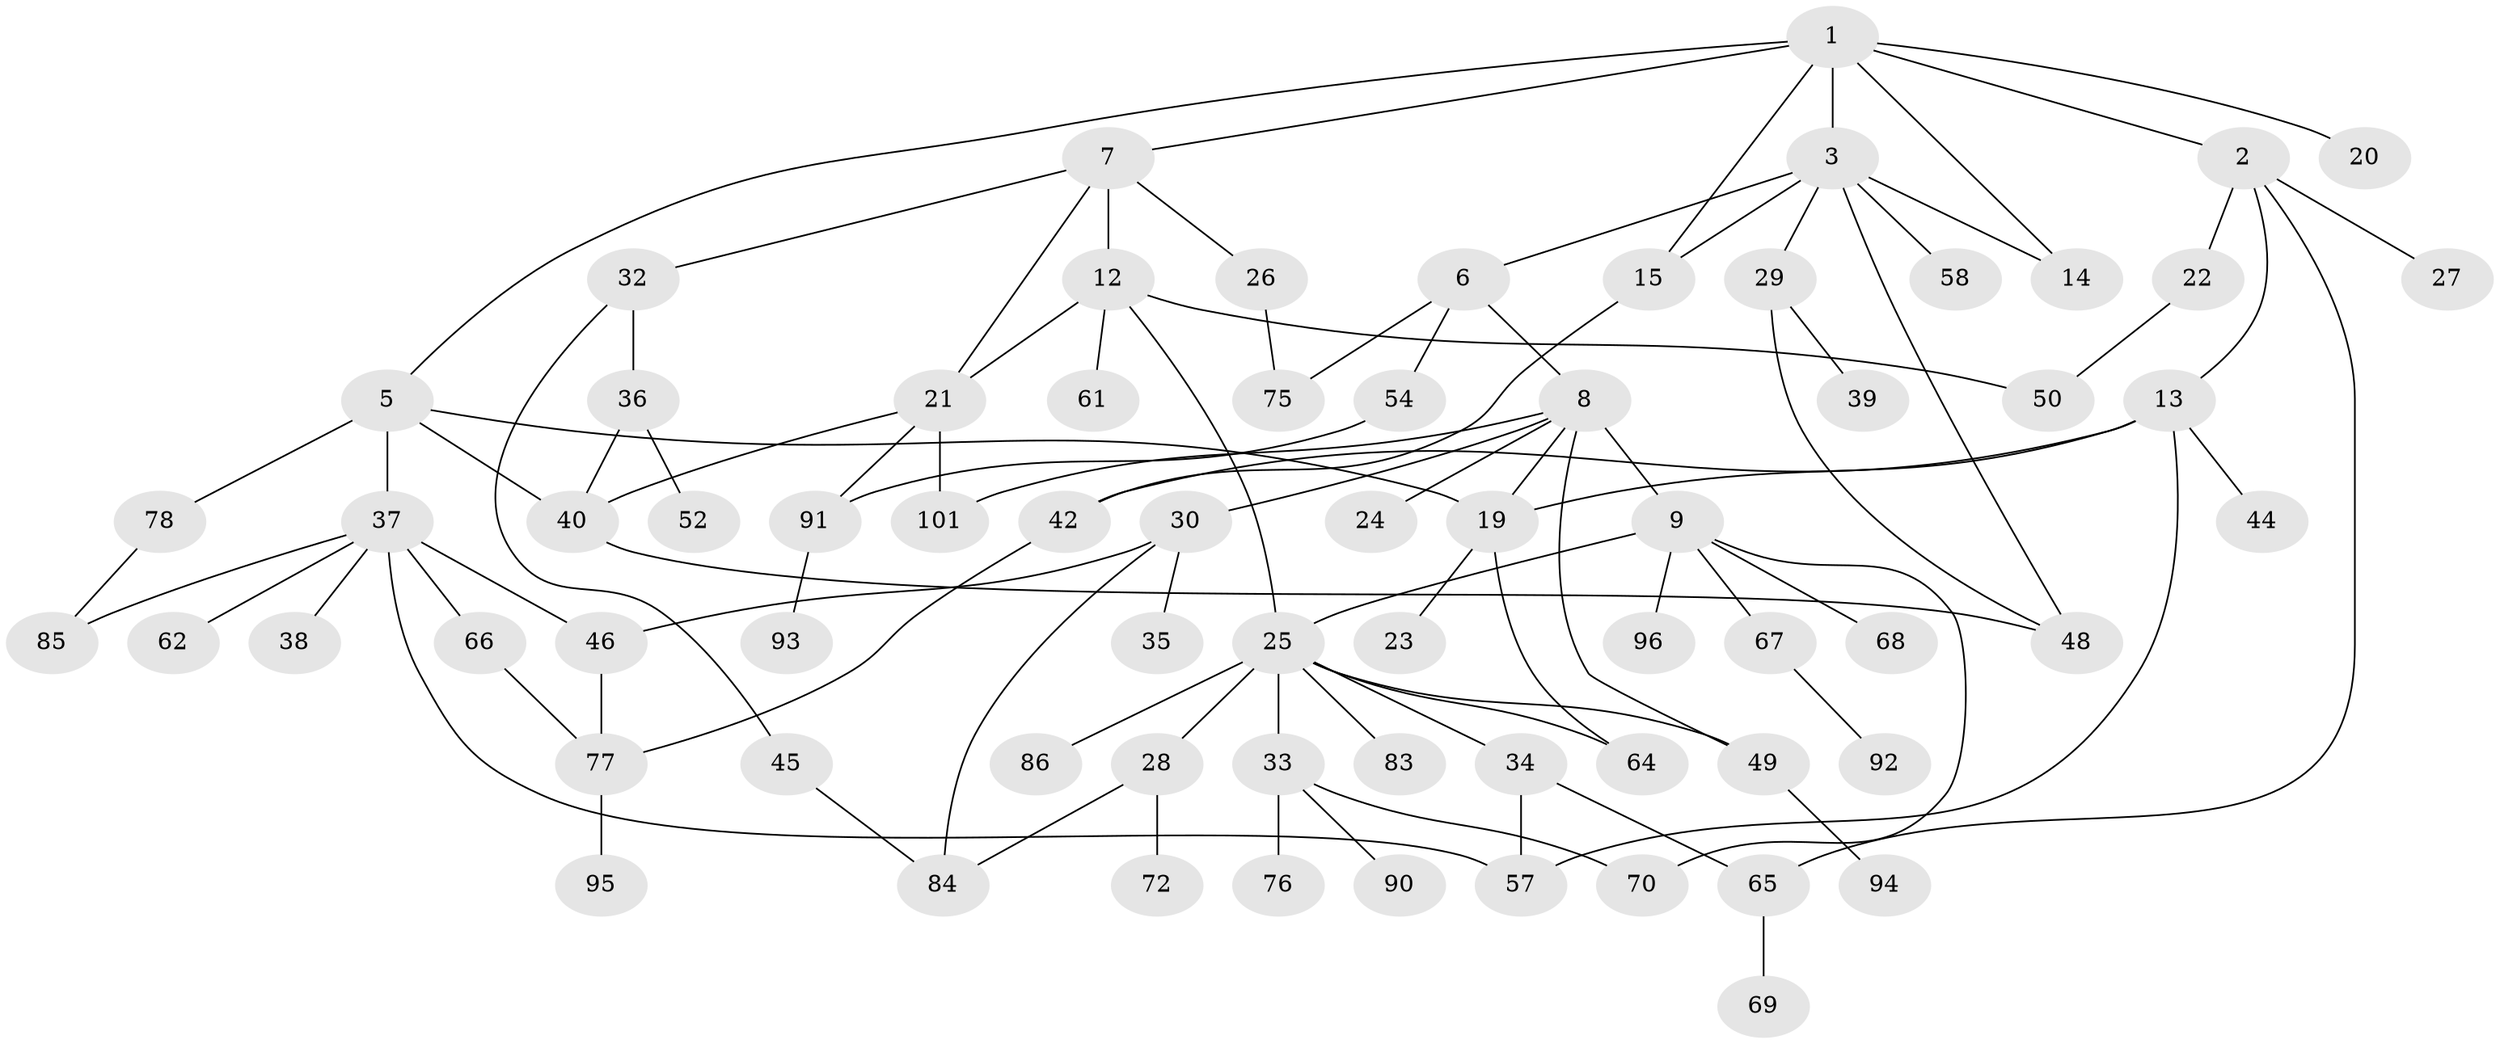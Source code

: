 // original degree distribution, {7: 0.009708737864077669, 3: 0.20388349514563106, 6: 0.04854368932038835, 5: 0.02912621359223301, 4: 0.0970873786407767, 2: 0.3106796116504854, 1: 0.2912621359223301, 9: 0.009708737864077669}
// Generated by graph-tools (version 1.1) at 2025/41/03/06/25 10:41:27]
// undirected, 70 vertices, 96 edges
graph export_dot {
graph [start="1"]
  node [color=gray90,style=filled];
  1 [super="+11"];
  2 [super="+16"];
  3 [super="+4"];
  5;
  6;
  7 [super="+63"];
  8 [super="+100"];
  9 [super="+10"];
  12 [super="+17"];
  13 [super="+18"];
  14 [super="+71"];
  15 [super="+89"];
  19 [super="+43"];
  20;
  21 [super="+60"];
  22 [super="+79"];
  23 [super="+51"];
  24;
  25 [super="+41"];
  26 [super="+73"];
  27;
  28 [super="+47"];
  29 [super="+80"];
  30 [super="+31"];
  32 [super="+59"];
  33 [super="+99"];
  34 [super="+81"];
  35;
  36;
  37 [super="+53"];
  38 [super="+55"];
  39 [super="+103"];
  40 [super="+74"];
  42 [super="+56"];
  44;
  45;
  46;
  48;
  49;
  50;
  52;
  54 [super="+88"];
  57 [super="+97"];
  58;
  61;
  62;
  64;
  65;
  66;
  67;
  68;
  69;
  70 [super="+98"];
  72;
  75;
  76;
  77 [super="+87"];
  78 [super="+82"];
  83;
  84 [super="+102"];
  85;
  86;
  90;
  91;
  92;
  93;
  94;
  95;
  96;
  101;
  1 -- 2;
  1 -- 3;
  1 -- 5;
  1 -- 7;
  1 -- 15;
  1 -- 20;
  1 -- 14;
  2 -- 13;
  2 -- 65;
  2 -- 27;
  2 -- 22;
  3 -- 6;
  3 -- 29;
  3 -- 48;
  3 -- 15;
  3 -- 58;
  3 -- 14;
  5 -- 37;
  5 -- 78;
  5 -- 40;
  5 -- 19;
  6 -- 8;
  6 -- 54;
  6 -- 75;
  7 -- 12;
  7 -- 26;
  7 -- 32;
  7 -- 21;
  8 -- 9;
  8 -- 24;
  8 -- 30;
  8 -- 49;
  8 -- 101;
  8 -- 19;
  9 -- 96;
  9 -- 67;
  9 -- 68;
  9 -- 25;
  9 -- 70;
  12 -- 21;
  12 -- 50;
  12 -- 61;
  12 -- 25;
  13 -- 44;
  13 -- 57;
  13 -- 42;
  13 -- 19;
  15 -- 42;
  19 -- 23;
  19 -- 64;
  21 -- 91;
  21 -- 101;
  21 -- 40;
  22 -- 50;
  25 -- 28;
  25 -- 33;
  25 -- 34;
  25 -- 83;
  25 -- 86;
  25 -- 49;
  25 -- 64;
  26 -- 75;
  28 -- 72;
  28 -- 84;
  29 -- 39;
  29 -- 48;
  30 -- 35;
  30 -- 46;
  30 -- 84;
  32 -- 36;
  32 -- 45;
  33 -- 70;
  33 -- 76;
  33 -- 90;
  34 -- 57;
  34 -- 65;
  36 -- 40;
  36 -- 52;
  37 -- 38;
  37 -- 85;
  37 -- 46;
  37 -- 66;
  37 -- 62;
  37 -- 57;
  40 -- 48;
  42 -- 77;
  45 -- 84;
  46 -- 77;
  49 -- 94;
  54 -- 91;
  65 -- 69;
  66 -- 77;
  67 -- 92;
  77 -- 95;
  78 -- 85;
  91 -- 93;
}
